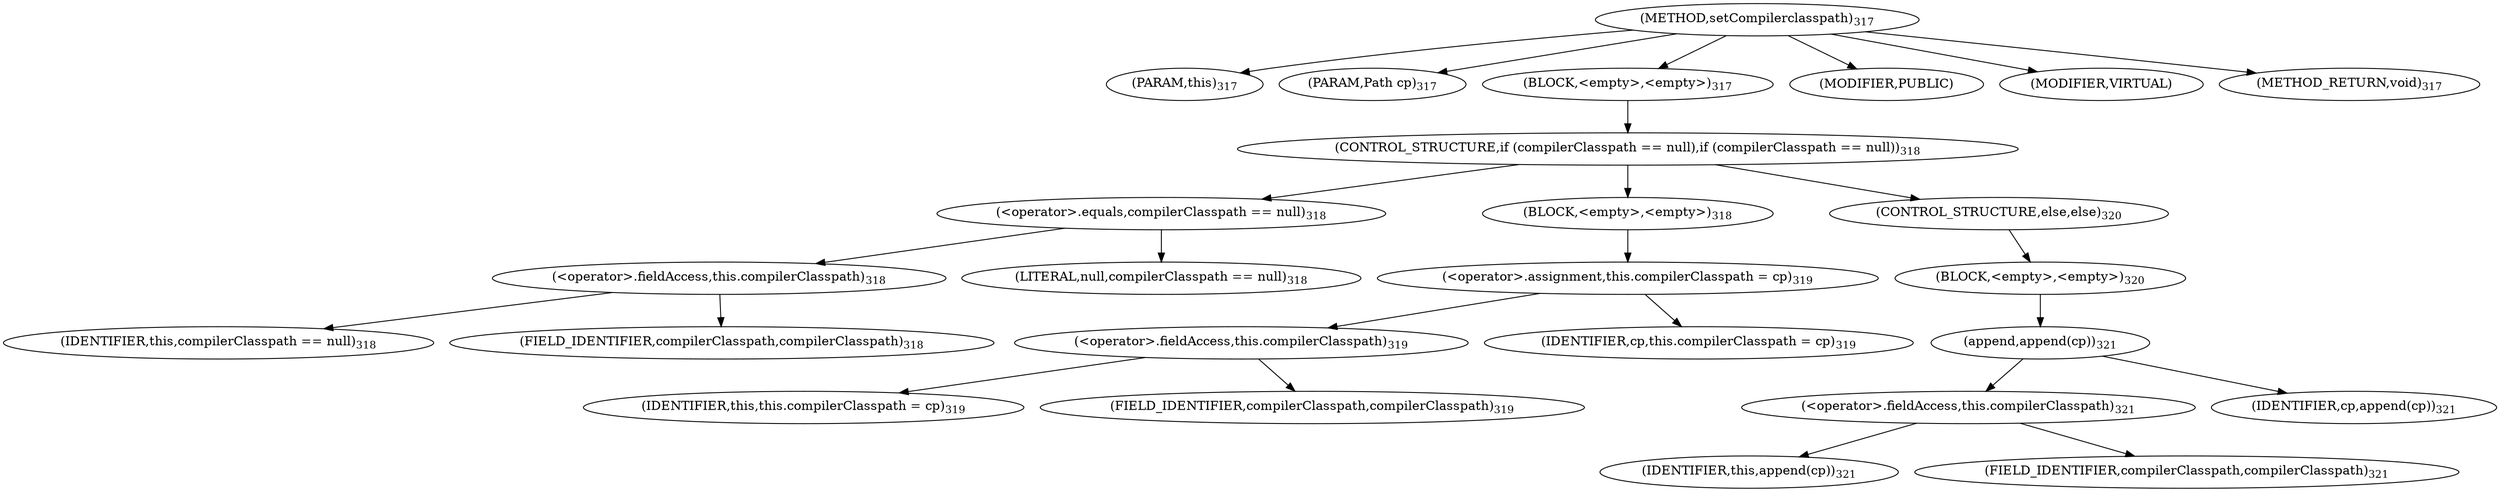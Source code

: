digraph "setCompilerclasspath" {  
"440" [label = <(METHOD,setCompilerclasspath)<SUB>317</SUB>> ]
"441" [label = <(PARAM,this)<SUB>317</SUB>> ]
"442" [label = <(PARAM,Path cp)<SUB>317</SUB>> ]
"443" [label = <(BLOCK,&lt;empty&gt;,&lt;empty&gt;)<SUB>317</SUB>> ]
"444" [label = <(CONTROL_STRUCTURE,if (compilerClasspath == null),if (compilerClasspath == null))<SUB>318</SUB>> ]
"445" [label = <(&lt;operator&gt;.equals,compilerClasspath == null)<SUB>318</SUB>> ]
"446" [label = <(&lt;operator&gt;.fieldAccess,this.compilerClasspath)<SUB>318</SUB>> ]
"447" [label = <(IDENTIFIER,this,compilerClasspath == null)<SUB>318</SUB>> ]
"448" [label = <(FIELD_IDENTIFIER,compilerClasspath,compilerClasspath)<SUB>318</SUB>> ]
"449" [label = <(LITERAL,null,compilerClasspath == null)<SUB>318</SUB>> ]
"450" [label = <(BLOCK,&lt;empty&gt;,&lt;empty&gt;)<SUB>318</SUB>> ]
"451" [label = <(&lt;operator&gt;.assignment,this.compilerClasspath = cp)<SUB>319</SUB>> ]
"452" [label = <(&lt;operator&gt;.fieldAccess,this.compilerClasspath)<SUB>319</SUB>> ]
"453" [label = <(IDENTIFIER,this,this.compilerClasspath = cp)<SUB>319</SUB>> ]
"454" [label = <(FIELD_IDENTIFIER,compilerClasspath,compilerClasspath)<SUB>319</SUB>> ]
"455" [label = <(IDENTIFIER,cp,this.compilerClasspath = cp)<SUB>319</SUB>> ]
"456" [label = <(CONTROL_STRUCTURE,else,else)<SUB>320</SUB>> ]
"457" [label = <(BLOCK,&lt;empty&gt;,&lt;empty&gt;)<SUB>320</SUB>> ]
"458" [label = <(append,append(cp))<SUB>321</SUB>> ]
"459" [label = <(&lt;operator&gt;.fieldAccess,this.compilerClasspath)<SUB>321</SUB>> ]
"460" [label = <(IDENTIFIER,this,append(cp))<SUB>321</SUB>> ]
"461" [label = <(FIELD_IDENTIFIER,compilerClasspath,compilerClasspath)<SUB>321</SUB>> ]
"462" [label = <(IDENTIFIER,cp,append(cp))<SUB>321</SUB>> ]
"463" [label = <(MODIFIER,PUBLIC)> ]
"464" [label = <(MODIFIER,VIRTUAL)> ]
"465" [label = <(METHOD_RETURN,void)<SUB>317</SUB>> ]
  "440" -> "441" 
  "440" -> "442" 
  "440" -> "443" 
  "440" -> "463" 
  "440" -> "464" 
  "440" -> "465" 
  "443" -> "444" 
  "444" -> "445" 
  "444" -> "450" 
  "444" -> "456" 
  "445" -> "446" 
  "445" -> "449" 
  "446" -> "447" 
  "446" -> "448" 
  "450" -> "451" 
  "451" -> "452" 
  "451" -> "455" 
  "452" -> "453" 
  "452" -> "454" 
  "456" -> "457" 
  "457" -> "458" 
  "458" -> "459" 
  "458" -> "462" 
  "459" -> "460" 
  "459" -> "461" 
}
